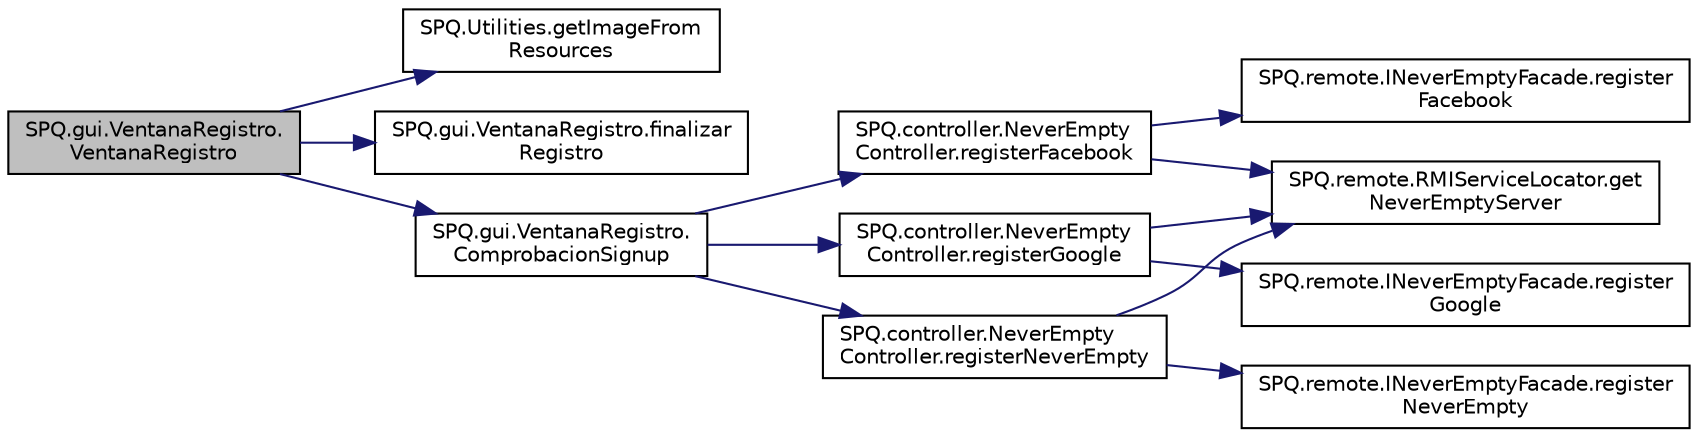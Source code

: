 digraph "SPQ.gui.VentanaRegistro.VentanaRegistro"
{
  edge [fontname="Helvetica",fontsize="10",labelfontname="Helvetica",labelfontsize="10"];
  node [fontname="Helvetica",fontsize="10",shape=record];
  rankdir="LR";
  Node0 [label="SPQ.gui.VentanaRegistro.\lVentanaRegistro",height=0.2,width=0.4,color="black", fillcolor="grey75", style="filled", fontcolor="black"];
  Node0 -> Node1 [color="midnightblue",fontsize="10",style="solid",fontname="Helvetica"];
  Node1 [label="SPQ.Utilities.getImageFrom\lResources",height=0.2,width=0.4,color="black", fillcolor="white", style="filled",URL="$class_s_p_q_1_1_utilities.html#a1ca9779d00f9480c9c0ccb654c558fbb"];
  Node0 -> Node2 [color="midnightblue",fontsize="10",style="solid",fontname="Helvetica"];
  Node2 [label="SPQ.gui.VentanaRegistro.finalizar\lRegistro",height=0.2,width=0.4,color="black", fillcolor="white", style="filled",URL="$class_s_p_q_1_1gui_1_1_ventana_registro.html#ac33d30ad4e6980a453a3a6c3de20f468"];
  Node0 -> Node3 [color="midnightblue",fontsize="10",style="solid",fontname="Helvetica"];
  Node3 [label="SPQ.gui.VentanaRegistro.\lComprobacionSignup",height=0.2,width=0.4,color="black", fillcolor="white", style="filled",URL="$class_s_p_q_1_1gui_1_1_ventana_registro.html#a409053f213651ce392699ee8c4f07e66"];
  Node3 -> Node4 [color="midnightblue",fontsize="10",style="solid",fontname="Helvetica"];
  Node4 [label="SPQ.controller.NeverEmpty\lController.registerGoogle",height=0.2,width=0.4,color="black", fillcolor="white", style="filled",URL="$class_s_p_q_1_1controller_1_1_never_empty_controller.html#a0adc4a1885dcc8ef6fe53bd23ee2316a"];
  Node4 -> Node5 [color="midnightblue",fontsize="10",style="solid",fontname="Helvetica"];
  Node5 [label="SPQ.remote.RMIServiceLocator.get\lNeverEmptyServer",height=0.2,width=0.4,color="black", fillcolor="white", style="filled",URL="$class_s_p_q_1_1remote_1_1_r_m_i_service_locator.html#a19d79d8b31c278a127bf921895d889ae"];
  Node4 -> Node6 [color="midnightblue",fontsize="10",style="solid",fontname="Helvetica"];
  Node6 [label="SPQ.remote.INeverEmptyFacade.register\lGoogle",height=0.2,width=0.4,color="black", fillcolor="white", style="filled",URL="$interface_s_p_q_1_1remote_1_1_i_never_empty_facade.html#a93f3250c09a26fdb1d65219599dfd542"];
  Node3 -> Node7 [color="midnightblue",fontsize="10",style="solid",fontname="Helvetica"];
  Node7 [label="SPQ.controller.NeverEmpty\lController.registerFacebook",height=0.2,width=0.4,color="black", fillcolor="white", style="filled",URL="$class_s_p_q_1_1controller_1_1_never_empty_controller.html#ad766d360d5d5c69d6e6d5b2953b27fac"];
  Node7 -> Node5 [color="midnightblue",fontsize="10",style="solid",fontname="Helvetica"];
  Node7 -> Node8 [color="midnightblue",fontsize="10",style="solid",fontname="Helvetica"];
  Node8 [label="SPQ.remote.INeverEmptyFacade.register\lFacebook",height=0.2,width=0.4,color="black", fillcolor="white", style="filled",URL="$interface_s_p_q_1_1remote_1_1_i_never_empty_facade.html#a7b2f025522489fe9070d09a4fb08f0a1"];
  Node3 -> Node9 [color="midnightblue",fontsize="10",style="solid",fontname="Helvetica"];
  Node9 [label="SPQ.controller.NeverEmpty\lController.registerNeverEmpty",height=0.2,width=0.4,color="black", fillcolor="white", style="filled",URL="$class_s_p_q_1_1controller_1_1_never_empty_controller.html#ad02b010ba25f24bf105fe7b4605e3de1"];
  Node9 -> Node5 [color="midnightblue",fontsize="10",style="solid",fontname="Helvetica"];
  Node9 -> Node10 [color="midnightblue",fontsize="10",style="solid",fontname="Helvetica"];
  Node10 [label="SPQ.remote.INeverEmptyFacade.register\lNeverEmpty",height=0.2,width=0.4,color="black", fillcolor="white", style="filled",URL="$interface_s_p_q_1_1remote_1_1_i_never_empty_facade.html#a7867e1e698fea32a535a1daeda4e8d6a"];
}
